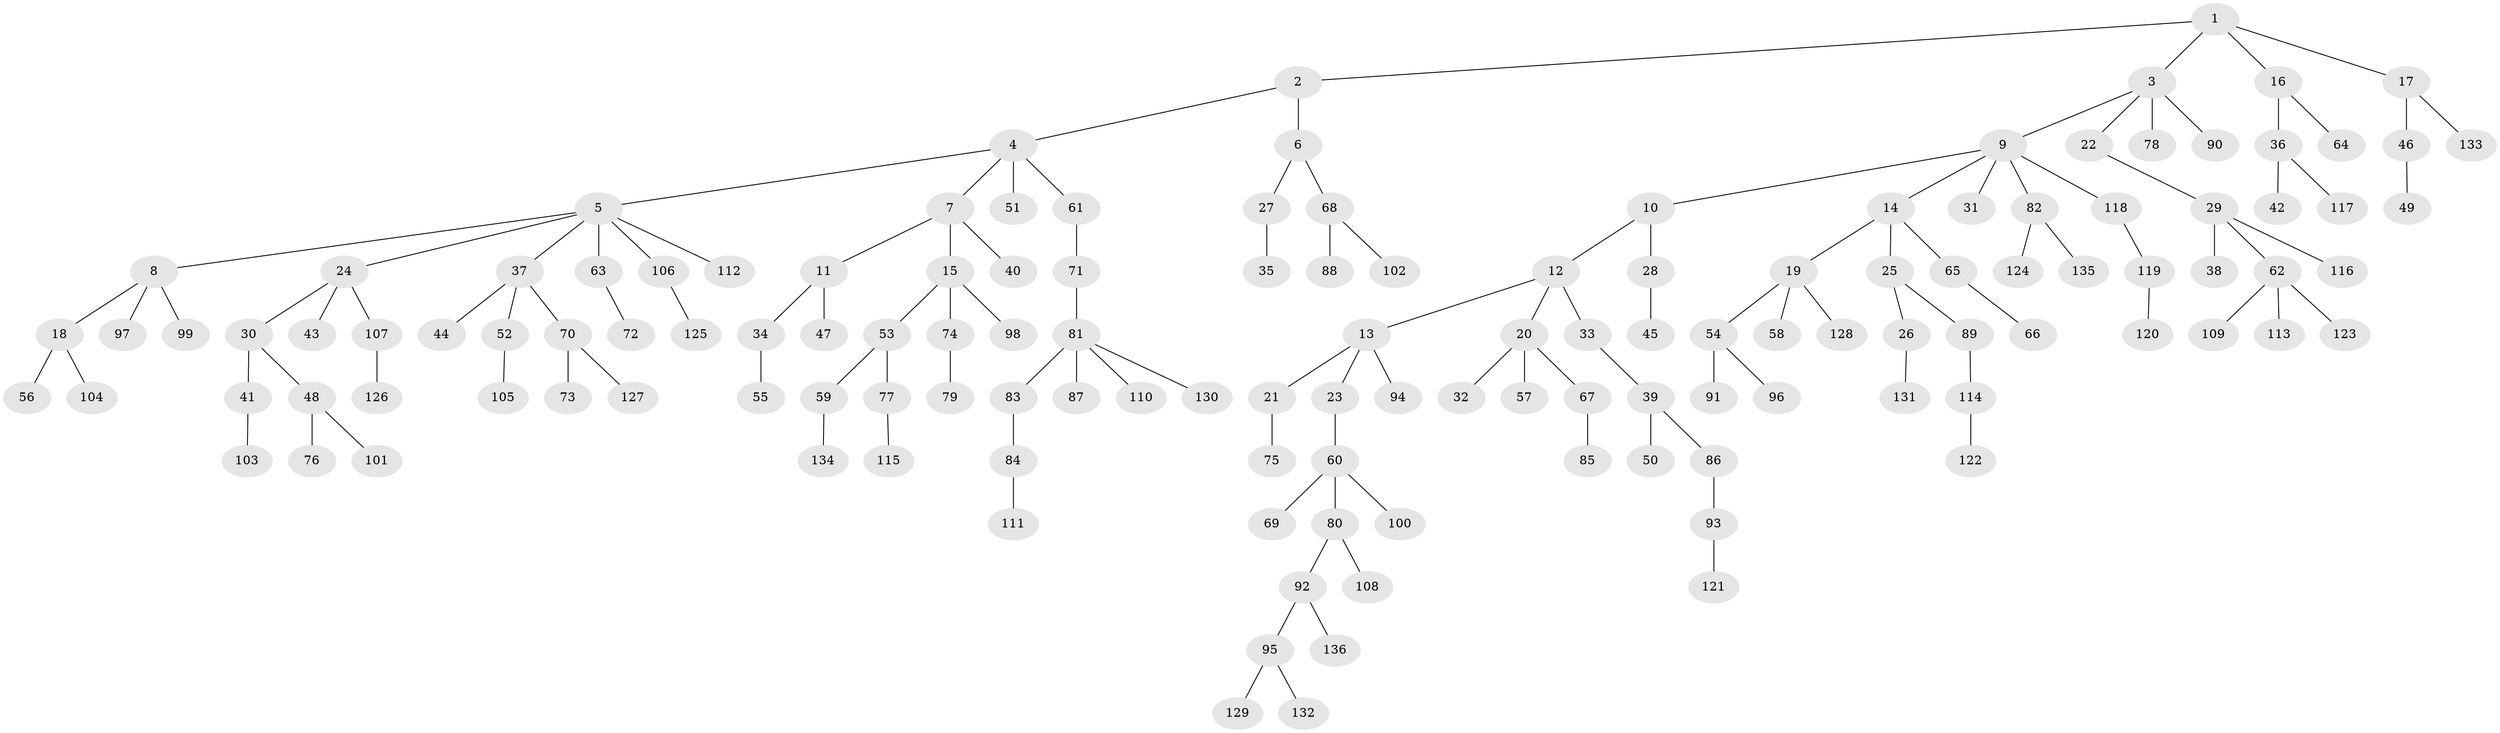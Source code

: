 // coarse degree distribution, {5: 0.06315789473684211, 4: 0.07368421052631578, 7: 0.010526315789473684, 3: 0.09473684210526316, 6: 0.010526315789473684, 2: 0.2, 1: 0.5473684210526316}
// Generated by graph-tools (version 1.1) at 2025/52/02/27/25 19:52:10]
// undirected, 136 vertices, 135 edges
graph export_dot {
graph [start="1"]
  node [color=gray90,style=filled];
  1;
  2;
  3;
  4;
  5;
  6;
  7;
  8;
  9;
  10;
  11;
  12;
  13;
  14;
  15;
  16;
  17;
  18;
  19;
  20;
  21;
  22;
  23;
  24;
  25;
  26;
  27;
  28;
  29;
  30;
  31;
  32;
  33;
  34;
  35;
  36;
  37;
  38;
  39;
  40;
  41;
  42;
  43;
  44;
  45;
  46;
  47;
  48;
  49;
  50;
  51;
  52;
  53;
  54;
  55;
  56;
  57;
  58;
  59;
  60;
  61;
  62;
  63;
  64;
  65;
  66;
  67;
  68;
  69;
  70;
  71;
  72;
  73;
  74;
  75;
  76;
  77;
  78;
  79;
  80;
  81;
  82;
  83;
  84;
  85;
  86;
  87;
  88;
  89;
  90;
  91;
  92;
  93;
  94;
  95;
  96;
  97;
  98;
  99;
  100;
  101;
  102;
  103;
  104;
  105;
  106;
  107;
  108;
  109;
  110;
  111;
  112;
  113;
  114;
  115;
  116;
  117;
  118;
  119;
  120;
  121;
  122;
  123;
  124;
  125;
  126;
  127;
  128;
  129;
  130;
  131;
  132;
  133;
  134;
  135;
  136;
  1 -- 2;
  1 -- 3;
  1 -- 16;
  1 -- 17;
  2 -- 4;
  2 -- 6;
  3 -- 9;
  3 -- 22;
  3 -- 78;
  3 -- 90;
  4 -- 5;
  4 -- 7;
  4 -- 51;
  4 -- 61;
  5 -- 8;
  5 -- 24;
  5 -- 37;
  5 -- 63;
  5 -- 106;
  5 -- 112;
  6 -- 27;
  6 -- 68;
  7 -- 11;
  7 -- 15;
  7 -- 40;
  8 -- 18;
  8 -- 97;
  8 -- 99;
  9 -- 10;
  9 -- 14;
  9 -- 31;
  9 -- 82;
  9 -- 118;
  10 -- 12;
  10 -- 28;
  11 -- 34;
  11 -- 47;
  12 -- 13;
  12 -- 20;
  12 -- 33;
  13 -- 21;
  13 -- 23;
  13 -- 94;
  14 -- 19;
  14 -- 25;
  14 -- 65;
  15 -- 53;
  15 -- 74;
  15 -- 98;
  16 -- 36;
  16 -- 64;
  17 -- 46;
  17 -- 133;
  18 -- 56;
  18 -- 104;
  19 -- 54;
  19 -- 58;
  19 -- 128;
  20 -- 32;
  20 -- 57;
  20 -- 67;
  21 -- 75;
  22 -- 29;
  23 -- 60;
  24 -- 30;
  24 -- 43;
  24 -- 107;
  25 -- 26;
  25 -- 89;
  26 -- 131;
  27 -- 35;
  28 -- 45;
  29 -- 38;
  29 -- 62;
  29 -- 116;
  30 -- 41;
  30 -- 48;
  33 -- 39;
  34 -- 55;
  36 -- 42;
  36 -- 117;
  37 -- 44;
  37 -- 52;
  37 -- 70;
  39 -- 50;
  39 -- 86;
  41 -- 103;
  46 -- 49;
  48 -- 76;
  48 -- 101;
  52 -- 105;
  53 -- 59;
  53 -- 77;
  54 -- 91;
  54 -- 96;
  59 -- 134;
  60 -- 69;
  60 -- 80;
  60 -- 100;
  61 -- 71;
  62 -- 109;
  62 -- 113;
  62 -- 123;
  63 -- 72;
  65 -- 66;
  67 -- 85;
  68 -- 88;
  68 -- 102;
  70 -- 73;
  70 -- 127;
  71 -- 81;
  74 -- 79;
  77 -- 115;
  80 -- 92;
  80 -- 108;
  81 -- 83;
  81 -- 87;
  81 -- 110;
  81 -- 130;
  82 -- 124;
  82 -- 135;
  83 -- 84;
  84 -- 111;
  86 -- 93;
  89 -- 114;
  92 -- 95;
  92 -- 136;
  93 -- 121;
  95 -- 129;
  95 -- 132;
  106 -- 125;
  107 -- 126;
  114 -- 122;
  118 -- 119;
  119 -- 120;
}
